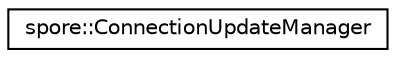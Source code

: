 digraph "Graphical Class Hierarchy"
{
  edge [fontname="Helvetica",fontsize="10",labelfontname="Helvetica",labelfontsize="10"];
  node [fontname="Helvetica",fontsize="10",shape=record];
  rankdir="LR";
  Node0 [label="spore::ConnectionUpdateManager",height=0.2,width=0.4,color="black", fillcolor="white", style="filled",URL="$classspore_1_1ConnectionUpdateManager.html",tooltip="Class that manages updating diligent connections. "];
}

